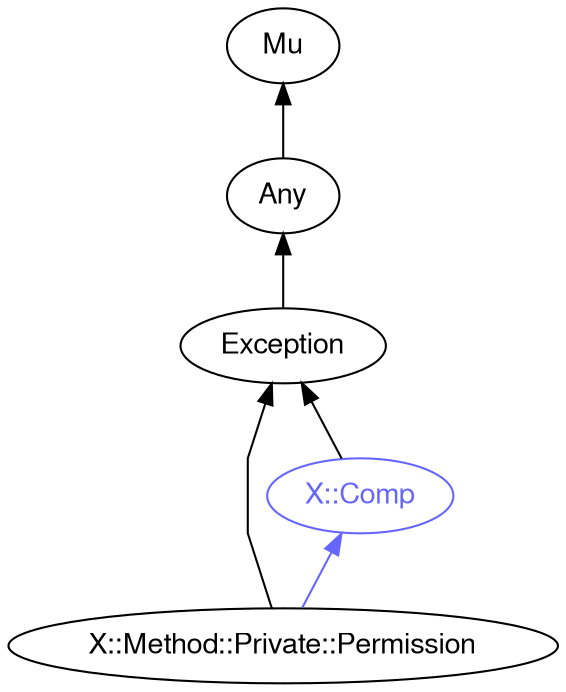 digraph "perl6-type-graph" {
    rankdir=BT;
    splines=polyline;
    overlap=false; 
    // Types
    "X::Method::Private::Permission" [color="#000000", fontcolor="#000000", href="/type/X::Method::Private::Permission", fontname="FreeSans"];
    "Mu" [color="#000000", fontcolor="#000000", href="/type/Mu", fontname="FreeSans"];
    "Any" [color="#000000", fontcolor="#000000", href="/type/Any", fontname="FreeSans"];
    "Exception" [color="#000000", fontcolor="#000000", href="/type/Exception", fontname="FreeSans"];
    "X::Comp" [color="#6666FF", fontcolor="#6666FF", href="/type/X::Comp", fontname="FreeSans"];

    // Superclasses
    "X::Method::Private::Permission" -> "Exception" [color="#000000"];
    "Any" -> "Mu" [color="#000000"];
    "Exception" -> "Any" [color="#000000"];
    "X::Comp" -> "Exception" [color="#000000"];

    // Roles
    "X::Method::Private::Permission" -> "X::Comp" [color="#6666FF"];
}

